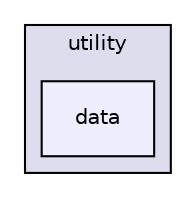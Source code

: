 digraph "/home/hoo/project/Express/src/utility/data" {
  compound=true
  node [ fontsize="10", fontname="Helvetica"];
  edge [ labelfontsize="10", labelfontname="Helvetica"];
  subgraph clusterdir_0619a8f54b4fad7043a6de45be8fde0b {
    graph [ bgcolor="#ddddee", pencolor="black", label="utility" fontname="Helvetica", fontsize="10", URL="dir_0619a8f54b4fad7043a6de45be8fde0b.html"]
  dir_d360c48aa0a3c3f27257a6424a974ab8 [shape=box, label="data", style="filled", fillcolor="#eeeeff", pencolor="black", URL="dir_d360c48aa0a3c3f27257a6424a974ab8.html"];
  }
}
